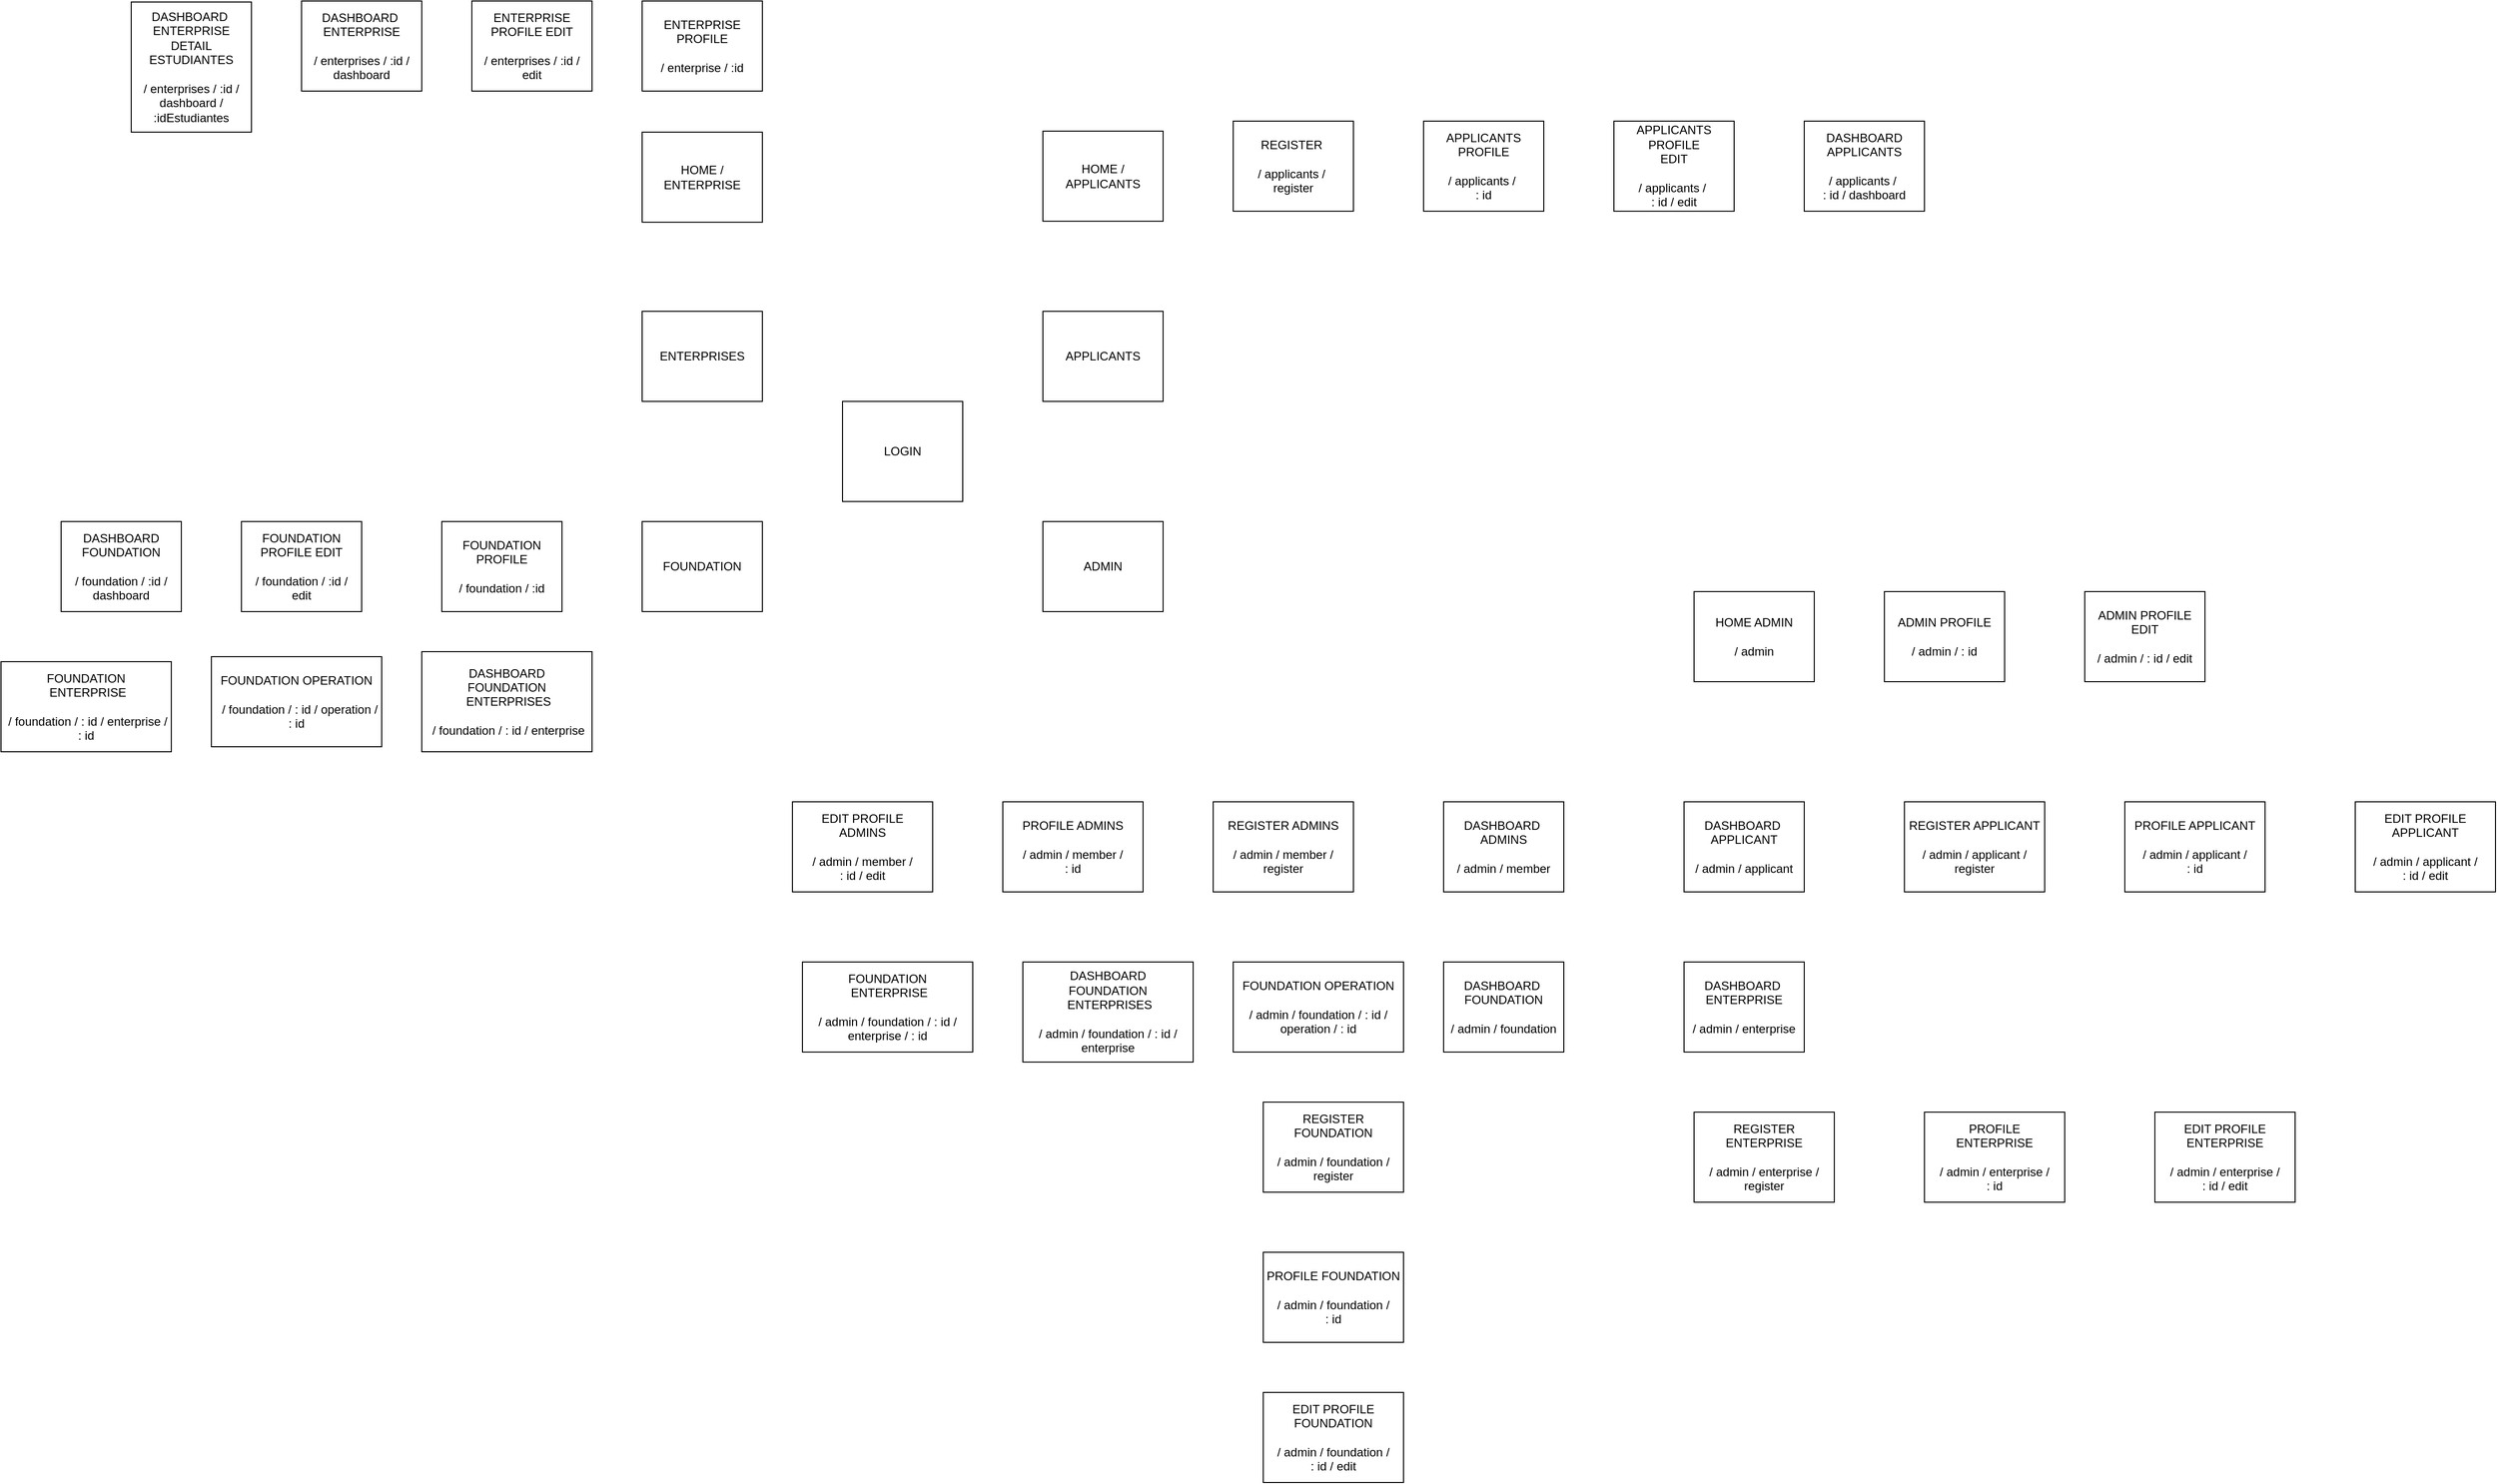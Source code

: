 <mxfile>
    <diagram id="ClNstc5jSjGIkZQt16Bn" name="Página-1">
        <mxGraphModel dx="2949" dy="1366" grid="1" gridSize="10" guides="1" tooltips="1" connect="1" arrows="1" fold="1" page="1" pageScale="1" pageWidth="1920" pageHeight="1200" background="#ffffff" math="0" shadow="0">
            <root>
                <mxCell id="0"/>
                <mxCell id="1" parent="0"/>
                <mxCell id="44" value="LOGIN" style="whiteSpace=wrap;html=1;" vertex="1" parent="1">
                    <mxGeometry x="880" y="560" width="120" height="100" as="geometry"/>
                </mxCell>
                <mxCell id="58" value="ENTERPRISES" style="whiteSpace=wrap;html=1;" vertex="1" parent="1">
                    <mxGeometry x="680" y="470" width="120" height="90" as="geometry"/>
                </mxCell>
                <mxCell id="62" value="FOUNDATION" style="whiteSpace=wrap;html=1;" vertex="1" parent="1">
                    <mxGeometry x="680" y="680" width="120" height="90" as="geometry"/>
                </mxCell>
                <mxCell id="63" value="ADMIN" style="whiteSpace=wrap;html=1;" vertex="1" parent="1">
                    <mxGeometry x="1080" y="680" width="120" height="90" as="geometry"/>
                </mxCell>
                <mxCell id="64" value="APPLICANTS" style="whiteSpace=wrap;html=1;" vertex="1" parent="1">
                    <mxGeometry x="1080" y="470" width="120" height="90" as="geometry"/>
                </mxCell>
                <mxCell id="65" value="HOME / ENTERPRISE" style="whiteSpace=wrap;html=1;" vertex="1" parent="1">
                    <mxGeometry x="680" y="291" width="120" height="90" as="geometry"/>
                </mxCell>
                <mxCell id="66" value="HOME / APPLICANTS" style="whiteSpace=wrap;html=1;" vertex="1" parent="1">
                    <mxGeometry x="1080" y="290" width="120" height="90" as="geometry"/>
                </mxCell>
                <mxCell id="67" value="ENTERPRISE PROFILE&lt;br&gt;&lt;br&gt;/ enterprise / :id" style="whiteSpace=wrap;html=1;spacing=10;" vertex="1" parent="1">
                    <mxGeometry x="680" y="160" width="120" height="90" as="geometry"/>
                </mxCell>
                <mxCell id="68" value="ENTERPRISE PROFILE EDIT&lt;br&gt;&lt;br&gt;/ enterprises / :id / edit" style="whiteSpace=wrap;html=1;spacing=10;" vertex="1" parent="1">
                    <mxGeometry x="510" y="160" width="120" height="90" as="geometry"/>
                </mxCell>
                <mxCell id="69" value="DASHBOARD&amp;nbsp;&lt;br&gt;ENTERPRISE&lt;br&gt;&lt;br&gt;/ enterprises / :id / dashboard" style="whiteSpace=wrap;html=1;spacing=10;" vertex="1" parent="1">
                    <mxGeometry x="340" y="160" width="120" height="90" as="geometry"/>
                </mxCell>
                <mxCell id="70" value="DASHBOARD&amp;nbsp;&lt;br&gt;ENTERPRISE&lt;br&gt;DETAIL&lt;br&gt;ESTUDIANTES&lt;br&gt;&lt;br&gt;/ enterprises / :id / dashboard / :idEstudiantes" style="whiteSpace=wrap;html=1;spacing=13;" vertex="1" parent="1">
                    <mxGeometry x="170" y="161" width="120" height="130" as="geometry"/>
                </mxCell>
                <mxCell id="71" value="FOUNDATION&lt;br&gt;PROFILE&lt;br&gt;&lt;br&gt;/ foundation / :id" style="whiteSpace=wrap;html=1;spacing=10;" vertex="1" parent="1">
                    <mxGeometry x="480" y="680" width="120" height="90" as="geometry"/>
                </mxCell>
                <mxCell id="72" value="DASHBOARD&lt;br&gt;FOUNDATION&lt;br&gt;&lt;br&gt;/ foundation / :id / dashboard" style="whiteSpace=wrap;html=1;spacing=10;" vertex="1" parent="1">
                    <mxGeometry x="100" y="680" width="120" height="90" as="geometry"/>
                </mxCell>
                <mxCell id="73" value="FOUNDATION&lt;br&gt;PROFILE EDIT&lt;br&gt;&lt;br&gt;/ foundation / :id / edit" style="whiteSpace=wrap;html=1;spacing=10;" vertex="1" parent="1">
                    <mxGeometry x="280" y="680" width="120" height="90" as="geometry"/>
                </mxCell>
                <mxCell id="74" value="REGISTER&amp;nbsp;&lt;br&gt;&lt;br&gt;/ applicants /&amp;nbsp; &lt;br&gt;register" style="whiteSpace=wrap;html=1;" vertex="1" parent="1">
                    <mxGeometry x="1270" y="280" width="120" height="90" as="geometry"/>
                </mxCell>
                <mxCell id="75" value="APPLICANTS&lt;br&gt;PROFILE&lt;br&gt;&lt;br&gt;/ applicants /&amp;nbsp; &lt;br&gt;: id" style="whiteSpace=wrap;html=1;" vertex="1" parent="1">
                    <mxGeometry x="1460" y="280" width="120" height="90" as="geometry"/>
                </mxCell>
                <mxCell id="76" value="DASHBOARD APPLICANTS&lt;br&gt;&lt;br&gt;/ applicants /&amp;nbsp; &lt;br&gt;: id / dashboard" style="whiteSpace=wrap;html=1;" vertex="1" parent="1">
                    <mxGeometry x="1840" y="280" width="120" height="90" as="geometry"/>
                </mxCell>
                <mxCell id="77" value="APPLICANTS&lt;br&gt;PROFILE&lt;br&gt;EDIT&lt;br&gt;&lt;br&gt;/ applicants /&amp;nbsp; &lt;br&gt;: id / edit" style="whiteSpace=wrap;html=1;" vertex="1" parent="1">
                    <mxGeometry x="1650" y="280" width="120" height="90" as="geometry"/>
                </mxCell>
                <mxCell id="78" value="ADMIN PROFILE&lt;br&gt;&lt;br&gt;/ admin / : id" style="whiteSpace=wrap;html=1;" vertex="1" parent="1">
                    <mxGeometry x="1920" y="750" width="120" height="90" as="geometry"/>
                </mxCell>
                <mxCell id="79" value="ADMIN PROFILE&lt;br&gt;EDIT&lt;br&gt;&lt;br&gt;/ admin / : id / edit" style="whiteSpace=wrap;html=1;" vertex="1" parent="1">
                    <mxGeometry x="2120" y="750" width="120" height="90" as="geometry"/>
                </mxCell>
                <mxCell id="80" value="HOME ADMIN&lt;br&gt;&lt;br&gt;/ admin" style="whiteSpace=wrap;html=1;" vertex="1" parent="1">
                    <mxGeometry x="1730" y="750" width="120" height="90" as="geometry"/>
                </mxCell>
                <mxCell id="81" value="DASHBOARD&amp;nbsp; APPLICANT&lt;br&gt;&lt;br&gt;/ admin / applicant" style="whiteSpace=wrap;html=1;" vertex="1" parent="1">
                    <mxGeometry x="1720" y="960" width="120" height="90" as="geometry"/>
                </mxCell>
                <mxCell id="82" value="DASHBOARD&amp;nbsp; ENTERPRISE&lt;br&gt;&lt;br&gt;/ admin / enterprise" style="whiteSpace=wrap;html=1;" vertex="1" parent="1">
                    <mxGeometry x="1720" y="1120" width="120" height="90" as="geometry"/>
                </mxCell>
                <mxCell id="84" value="DASHBOARD&amp;nbsp; ADMINS&lt;br&gt;&lt;br&gt;/ admin / member" style="whiteSpace=wrap;html=1;" vertex="1" parent="1">
                    <mxGeometry x="1480" y="960" width="120" height="90" as="geometry"/>
                </mxCell>
                <mxCell id="85" value="DASHBOARD&amp;nbsp; FOUNDATION&lt;br&gt;&lt;br&gt;/ admin / foundation" style="whiteSpace=wrap;html=1;" vertex="1" parent="1">
                    <mxGeometry x="1480" y="1120" width="120" height="90" as="geometry"/>
                </mxCell>
                <mxCell id="86" value="REGISTER ENTERPRISE&lt;br&gt;&lt;br&gt;/ admin / enterprise / register" style="whiteSpace=wrap;html=1;" vertex="1" parent="1">
                    <mxGeometry x="1730" y="1270" width="140" height="90" as="geometry"/>
                </mxCell>
                <mxCell id="87" value="PROFILE &lt;br&gt;ENTERPRISE&lt;br&gt;&lt;br&gt;/ admin / enterprise / &lt;br&gt;: id" style="whiteSpace=wrap;html=1;" vertex="1" parent="1">
                    <mxGeometry x="1960" y="1270" width="140" height="90" as="geometry"/>
                </mxCell>
                <mxCell id="88" value="EDIT PROFILE ENTERPRISE&lt;br&gt;&lt;br&gt;/ admin / enterprise / &lt;br&gt;: id / edit" style="whiteSpace=wrap;html=1;" vertex="1" parent="1">
                    <mxGeometry x="2190" y="1270" width="140" height="90" as="geometry"/>
                </mxCell>
                <mxCell id="89" value="REGISTER FOUNDATION&lt;br&gt;&lt;br&gt;/ admin / foundation / register" style="whiteSpace=wrap;html=1;" vertex="1" parent="1">
                    <mxGeometry x="1300" y="1260" width="140" height="90" as="geometry"/>
                </mxCell>
                <mxCell id="90" value="PROFILE FOUNDATION&lt;br&gt;&lt;br&gt;/ admin / foundation / &lt;br&gt;: id" style="whiteSpace=wrap;html=1;" vertex="1" parent="1">
                    <mxGeometry x="1300" y="1410" width="140" height="90" as="geometry"/>
                </mxCell>
                <mxCell id="91" value="EDIT PROFILE FOUNDATION&lt;br&gt;&lt;br&gt;/ admin / foundation / &lt;br&gt;: id / edit" style="whiteSpace=wrap;html=1;" vertex="1" parent="1">
                    <mxGeometry x="1300" y="1550" width="140" height="90" as="geometry"/>
                </mxCell>
                <mxCell id="92" value="REGISTER APPLICANT&lt;br&gt;&lt;br&gt;/ admin / applicant / register" style="whiteSpace=wrap;html=1;" vertex="1" parent="1">
                    <mxGeometry x="1940" y="960" width="140" height="90" as="geometry"/>
                </mxCell>
                <mxCell id="93" value="PROFILE APPLICANT&lt;br&gt;&lt;br&gt;/ admin / applicant / &lt;br&gt;: id" style="whiteSpace=wrap;html=1;" vertex="1" parent="1">
                    <mxGeometry x="2160" y="960" width="140" height="90" as="geometry"/>
                </mxCell>
                <mxCell id="94" value="EDIT PROFILE APPLICANT&lt;br&gt;&lt;br&gt;/ admin / applicant / &lt;br&gt;: id / edit" style="whiteSpace=wrap;html=1;" vertex="1" parent="1">
                    <mxGeometry x="2390" y="960" width="140" height="90" as="geometry"/>
                </mxCell>
                <mxCell id="95" value="REGISTER ADMINS&lt;br&gt;&lt;br&gt;/ admin / member / register" style="whiteSpace=wrap;html=1;" vertex="1" parent="1">
                    <mxGeometry x="1250" y="960" width="140" height="90" as="geometry"/>
                </mxCell>
                <mxCell id="96" value="PROFILE ADMINS&lt;br&gt;&lt;br&gt;/ admin / member / &lt;br&gt;: id" style="whiteSpace=wrap;html=1;" vertex="1" parent="1">
                    <mxGeometry x="1040" y="960" width="140" height="90" as="geometry"/>
                </mxCell>
                <mxCell id="97" value="EDIT PROFILE &lt;br&gt;ADMINS&lt;br&gt;&lt;br&gt;/ admin / member / &lt;br&gt;: id / edit" style="whiteSpace=wrap;html=1;" vertex="1" parent="1">
                    <mxGeometry x="830" y="960" width="140" height="90" as="geometry"/>
                </mxCell>
                <mxCell id="100" value="FOUNDATION OPERATION&lt;br&gt;&lt;br&gt;/ admin / foundation / : id / operation / : id" style="whiteSpace=wrap;html=1;" vertex="1" parent="1">
                    <mxGeometry x="1270" y="1120" width="170" height="90" as="geometry"/>
                </mxCell>
                <mxCell id="101" value="DASHBOARD&lt;br&gt;FOUNDATION&lt;br&gt;&amp;nbsp;ENTERPRISES&lt;br&gt;&lt;br&gt;/ admin / foundation / : id / enterprise" style="whiteSpace=wrap;html=1;" vertex="1" parent="1">
                    <mxGeometry x="1060" y="1120" width="170" height="100" as="geometry"/>
                </mxCell>
                <mxCell id="102" value="FOUNDATION&lt;br&gt;&amp;nbsp;ENTERPRISE&lt;br&gt;&lt;br&gt;/ admin / foundation / : id / enterprise / : id" style="whiteSpace=wrap;html=1;" vertex="1" parent="1">
                    <mxGeometry x="840" y="1120" width="170" height="90" as="geometry"/>
                </mxCell>
                <mxCell id="103" value="FOUNDATION OPERATION&lt;br&gt;&lt;br&gt;&amp;nbsp; / foundation / : id / operation / : id" style="whiteSpace=wrap;html=1;" vertex="1" parent="1">
                    <mxGeometry x="250" y="815" width="170" height="90" as="geometry"/>
                </mxCell>
                <mxCell id="104" value="DASHBOARD&lt;br&gt;FOUNDATION&lt;br&gt;&amp;nbsp;ENTERPRISES&lt;br&gt;&lt;br&gt;&amp;nbsp;/ foundation / : id / enterprise" style="whiteSpace=wrap;html=1;" vertex="1" parent="1">
                    <mxGeometry x="460" y="810" width="170" height="100" as="geometry"/>
                </mxCell>
                <mxCell id="105" value="FOUNDATION&lt;br&gt;&amp;nbsp;ENTERPRISE&lt;br&gt;&lt;br&gt;&amp;nbsp;/ foundation / : id / enterprise / : id" style="whiteSpace=wrap;html=1;" vertex="1" parent="1">
                    <mxGeometry x="40" y="820" width="170" height="90" as="geometry"/>
                </mxCell>
            </root>
        </mxGraphModel>
    </diagram>
</mxfile>